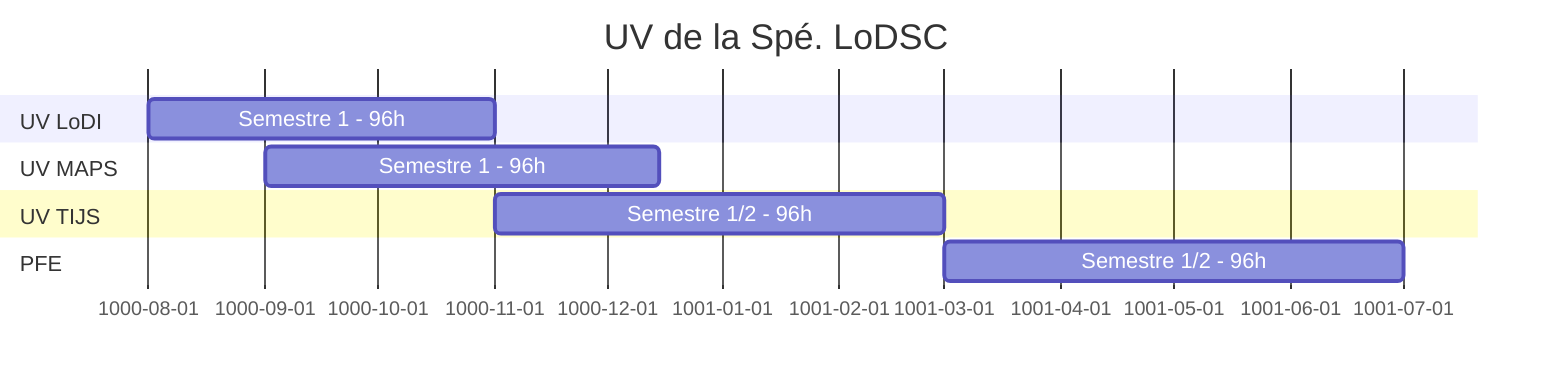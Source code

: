 gantt
    title UV de la Spé. LoDSC
    dateFormat YYYY-MM-DD
    section UV LoDI
        Semestre 1 - 96h :spe1, 1000-08-01,1000-11-01
    section UV MAPS
        Semestre 1 - 96h :1000-09-01,1000-12-15
    section UV TIJS
        Semestre 1/2 - 96h :1000-11-01,1001-03-01
    section PFE
        Semestre 1/2 - 96h :1001-03-01,1001-07-01